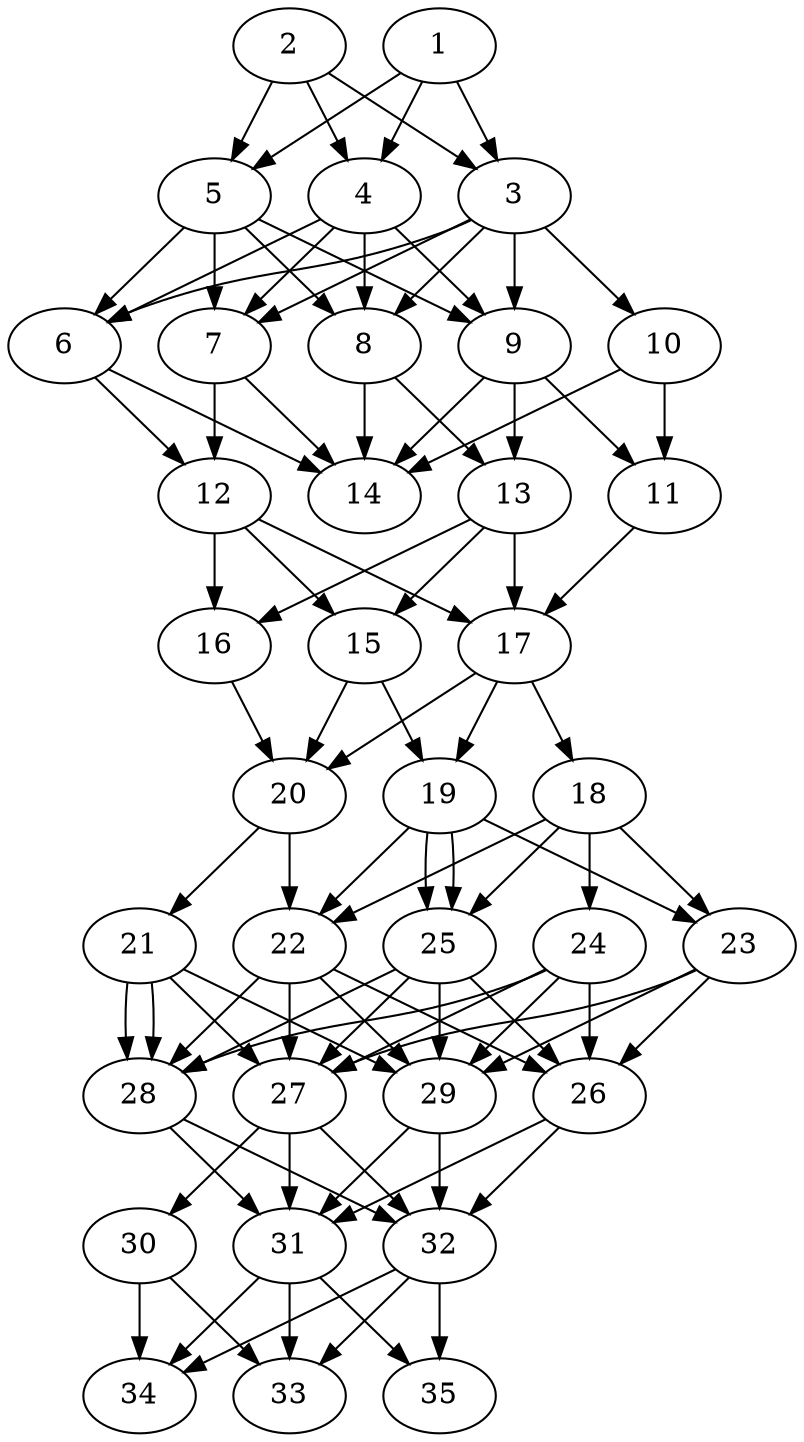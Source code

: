 // DAG automatically generated by daggen at Tue Aug  6 16:28:02 2019
// ./daggen --dot -n 35 --ccr 0.5 --fat 0.4 --regular 0.5 --density 0.9 --mindata 5242880 --maxdata 52428800 
digraph G {
  1 [size="53014528", alpha="0.12", expect_size="26507264"] 
  1 -> 3 [size ="26507264"]
  1 -> 4 [size ="26507264"]
  1 -> 5 [size ="26507264"]
  2 [size="30144512", alpha="0.16", expect_size="15072256"] 
  2 -> 3 [size ="15072256"]
  2 -> 4 [size ="15072256"]
  2 -> 5 [size ="15072256"]
  3 [size="47892480", alpha="0.11", expect_size="23946240"] 
  3 -> 6 [size ="23946240"]
  3 -> 7 [size ="23946240"]
  3 -> 8 [size ="23946240"]
  3 -> 9 [size ="23946240"]
  3 -> 10 [size ="23946240"]
  4 [size="96866304", alpha="0.13", expect_size="48433152"] 
  4 -> 6 [size ="48433152"]
  4 -> 7 [size ="48433152"]
  4 -> 8 [size ="48433152"]
  4 -> 9 [size ="48433152"]
  5 [size="86532096", alpha="0.18", expect_size="43266048"] 
  5 -> 6 [size ="43266048"]
  5 -> 7 [size ="43266048"]
  5 -> 8 [size ="43266048"]
  5 -> 9 [size ="43266048"]
  6 [size="39688192", alpha="0.17", expect_size="19844096"] 
  6 -> 12 [size ="19844096"]
  6 -> 14 [size ="19844096"]
  7 [size="75569152", alpha="0.03", expect_size="37784576"] 
  7 -> 12 [size ="37784576"]
  7 -> 14 [size ="37784576"]
  8 [size="76134400", alpha="0.03", expect_size="38067200"] 
  8 -> 13 [size ="38067200"]
  8 -> 14 [size ="38067200"]
  9 [size="40482816", alpha="0.08", expect_size="20241408"] 
  9 -> 11 [size ="20241408"]
  9 -> 13 [size ="20241408"]
  9 -> 14 [size ="20241408"]
  10 [size="29669376", alpha="0.15", expect_size="14834688"] 
  10 -> 11 [size ="14834688"]
  10 -> 14 [size ="14834688"]
  11 [size="82229248", alpha="0.08", expect_size="41114624"] 
  11 -> 17 [size ="41114624"]
  12 [size="45942784", alpha="0.00", expect_size="22971392"] 
  12 -> 15 [size ="22971392"]
  12 -> 16 [size ="22971392"]
  12 -> 17 [size ="22971392"]
  13 [size="27492352", alpha="0.08", expect_size="13746176"] 
  13 -> 15 [size ="13746176"]
  13 -> 16 [size ="13746176"]
  13 -> 17 [size ="13746176"]
  14 [size="77703168", alpha="0.01", expect_size="38851584"] 
  15 [size="46465024", alpha="0.19", expect_size="23232512"] 
  15 -> 19 [size ="23232512"]
  15 -> 20 [size ="23232512"]
  16 [size="37396480", alpha="0.20", expect_size="18698240"] 
  16 -> 20 [size ="18698240"]
  17 [size="21555200", alpha="0.14", expect_size="10777600"] 
  17 -> 18 [size ="10777600"]
  17 -> 19 [size ="10777600"]
  17 -> 20 [size ="10777600"]
  18 [size="38049792", alpha="0.12", expect_size="19024896"] 
  18 -> 22 [size ="19024896"]
  18 -> 23 [size ="19024896"]
  18 -> 24 [size ="19024896"]
  18 -> 25 [size ="19024896"]
  19 [size="52707328", alpha="0.18", expect_size="26353664"] 
  19 -> 22 [size ="26353664"]
  19 -> 23 [size ="26353664"]
  19 -> 25 [size ="26353664"]
  19 -> 25 [size ="26353664"]
  20 [size="91170816", alpha="0.16", expect_size="45585408"] 
  20 -> 21 [size ="45585408"]
  20 -> 22 [size ="45585408"]
  21 [size="67829760", alpha="0.03", expect_size="33914880"] 
  21 -> 27 [size ="33914880"]
  21 -> 28 [size ="33914880"]
  21 -> 28 [size ="33914880"]
  21 -> 29 [size ="33914880"]
  22 [size="11100160", alpha="0.14", expect_size="5550080"] 
  22 -> 26 [size ="5550080"]
  22 -> 27 [size ="5550080"]
  22 -> 28 [size ="5550080"]
  22 -> 29 [size ="5550080"]
  23 [size="12861440", alpha="0.14", expect_size="6430720"] 
  23 -> 26 [size ="6430720"]
  23 -> 27 [size ="6430720"]
  23 -> 29 [size ="6430720"]
  24 [size="51951616", alpha="0.11", expect_size="25975808"] 
  24 -> 26 [size ="25975808"]
  24 -> 27 [size ="25975808"]
  24 -> 28 [size ="25975808"]
  24 -> 29 [size ="25975808"]
  25 [size="56864768", alpha="0.05", expect_size="28432384"] 
  25 -> 26 [size ="28432384"]
  25 -> 27 [size ="28432384"]
  25 -> 28 [size ="28432384"]
  25 -> 29 [size ="28432384"]
  26 [size="49940480", alpha="0.04", expect_size="24970240"] 
  26 -> 31 [size ="24970240"]
  26 -> 32 [size ="24970240"]
  27 [size="49780736", alpha="0.18", expect_size="24890368"] 
  27 -> 30 [size ="24890368"]
  27 -> 31 [size ="24890368"]
  27 -> 32 [size ="24890368"]
  28 [size="19200000", alpha="0.05", expect_size="9600000"] 
  28 -> 31 [size ="9600000"]
  28 -> 32 [size ="9600000"]
  29 [size="78176256", alpha="0.19", expect_size="39088128"] 
  29 -> 31 [size ="39088128"]
  29 -> 32 [size ="39088128"]
  30 [size="69609472", alpha="0.17", expect_size="34804736"] 
  30 -> 33 [size ="34804736"]
  30 -> 34 [size ="34804736"]
  31 [size="51793920", alpha="0.10", expect_size="25896960"] 
  31 -> 33 [size ="25896960"]
  31 -> 34 [size ="25896960"]
  31 -> 35 [size ="25896960"]
  32 [size="67258368", alpha="0.11", expect_size="33629184"] 
  32 -> 33 [size ="33629184"]
  32 -> 34 [size ="33629184"]
  32 -> 35 [size ="33629184"]
  33 [size="41289728", alpha="0.15", expect_size="20644864"] 
  34 [size="11298816", alpha="0.14", expect_size="5649408"] 
  35 [size="63664128", alpha="0.20", expect_size="31832064"] 
}
